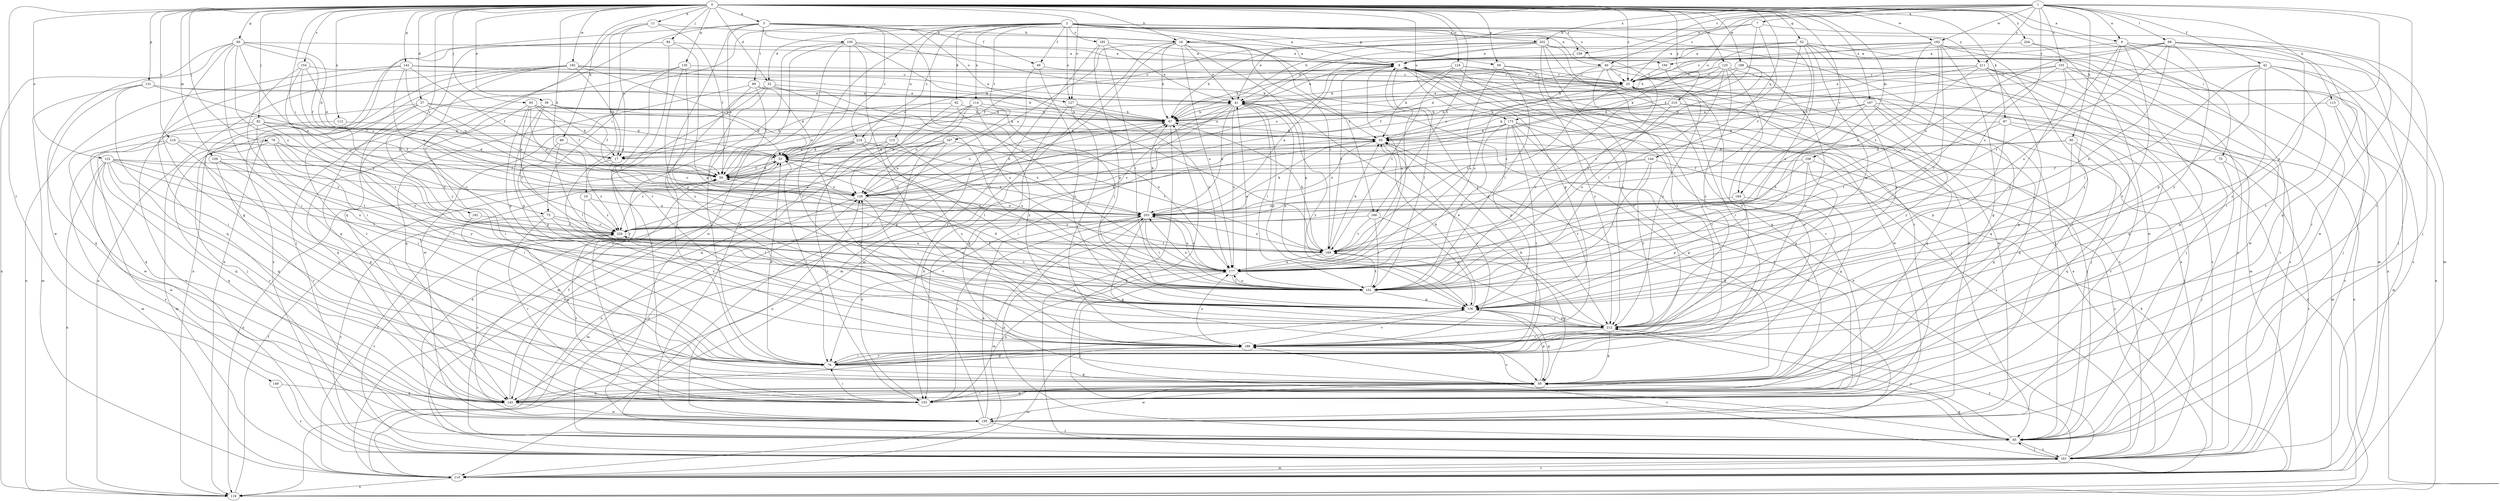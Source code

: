 strict digraph  {
0;
1;
2;
3;
6;
7;
8;
10;
11;
16;
17;
25;
27;
32;
33;
39;
40;
41;
42;
49;
50;
52;
56;
58;
59;
67;
70;
75;
76;
78;
82;
83;
84;
85;
87;
89;
90;
92;
93;
98;
99;
100;
101;
108;
109;
110;
112;
113;
114;
115;
119;
122;
124;
125;
127;
128;
131;
135;
136;
142;
144;
145;
149;
153;
154;
155;
159;
160;
161;
166;
167;
169;
173;
177;
182;
184;
185;
186;
188;
192;
193;
195;
197;
202;
203;
204;
210;
211;
212;
218;
219;
220;
0 -> 3  [label=a];
0 -> 6  [label=a];
0 -> 10  [label=b];
0 -> 11  [label=b];
0 -> 16  [label=b];
0 -> 25  [label=c];
0 -> 27  [label=d];
0 -> 32  [label=d];
0 -> 39  [label=e];
0 -> 52  [label=g];
0 -> 56  [label=g];
0 -> 58  [label=g];
0 -> 70  [label=i];
0 -> 75  [label=i];
0 -> 78  [label=j];
0 -> 82  [label=j];
0 -> 83  [label=j];
0 -> 84  [label=j];
0 -> 87  [label=k];
0 -> 89  [label=k];
0 -> 108  [label=m];
0 -> 109  [label=m];
0 -> 112  [label=n];
0 -> 122  [label=o];
0 -> 124  [label=o];
0 -> 125  [label=o];
0 -> 127  [label=o];
0 -> 131  [label=p];
0 -> 135  [label=p];
0 -> 142  [label=q];
0 -> 144  [label=q];
0 -> 149  [label=r];
0 -> 154  [label=s];
0 -> 166  [label=t];
0 -> 173  [label=u];
0 -> 182  [label=v];
0 -> 184  [label=v];
0 -> 188  [label=w];
0 -> 192  [label=w];
0 -> 193  [label=w];
0 -> 197  [label=x];
0 -> 204  [label=y];
0 -> 210  [label=y];
0 -> 218  [label=z];
1 -> 6  [label=a];
1 -> 7  [label=a];
1 -> 25  [label=c];
1 -> 40  [label=e];
1 -> 42  [label=f];
1 -> 67  [label=h];
1 -> 90  [label=k];
1 -> 98  [label=l];
1 -> 113  [label=n];
1 -> 136  [label=p];
1 -> 153  [label=r];
1 -> 155  [label=s];
1 -> 159  [label=s];
1 -> 173  [label=u];
1 -> 177  [label=u];
1 -> 193  [label=w];
1 -> 202  [label=x];
1 -> 211  [label=y];
2 -> 8  [label=a];
2 -> 32  [label=d];
2 -> 40  [label=e];
2 -> 49  [label=f];
2 -> 58  [label=g];
2 -> 75  [label=i];
2 -> 92  [label=k];
2 -> 114  [label=n];
2 -> 115  [label=n];
2 -> 127  [label=o];
2 -> 159  [label=s];
2 -> 166  [label=t];
2 -> 167  [label=t];
2 -> 184  [label=v];
2 -> 185  [label=v];
2 -> 195  [label=w];
2 -> 202  [label=x];
2 -> 211  [label=y];
2 -> 219  [label=z];
3 -> 16  [label=b];
3 -> 49  [label=f];
3 -> 99  [label=l];
3 -> 100  [label=l];
3 -> 119  [label=n];
3 -> 127  [label=o];
3 -> 128  [label=o];
3 -> 145  [label=q];
3 -> 160  [label=s];
3 -> 177  [label=u];
3 -> 186  [label=v];
3 -> 219  [label=z];
6 -> 85  [label=j];
6 -> 110  [label=m];
6 -> 160  [label=s];
6 -> 177  [label=u];
6 -> 186  [label=v];
6 -> 195  [label=w];
6 -> 212  [label=y];
7 -> 16  [label=b];
7 -> 41  [label=e];
7 -> 50  [label=f];
7 -> 85  [label=j];
7 -> 128  [label=o];
8 -> 25  [label=c];
8 -> 33  [label=d];
8 -> 41  [label=e];
8 -> 85  [label=j];
8 -> 101  [label=l];
8 -> 136  [label=p];
8 -> 153  [label=r];
8 -> 161  [label=s];
8 -> 169  [label=t];
8 -> 177  [label=u];
8 -> 195  [label=w];
10 -> 186  [label=v];
10 -> 203  [label=x];
10 -> 220  [label=z];
11 -> 16  [label=b];
11 -> 17  [label=b];
11 -> 50  [label=f];
11 -> 101  [label=l];
11 -> 186  [label=v];
16 -> 8  [label=a];
16 -> 41  [label=e];
16 -> 67  [label=h];
16 -> 110  [label=m];
16 -> 128  [label=o];
16 -> 136  [label=p];
16 -> 145  [label=q];
16 -> 169  [label=t];
16 -> 177  [label=u];
16 -> 212  [label=y];
17 -> 128  [label=o];
17 -> 220  [label=z];
25 -> 41  [label=e];
25 -> 85  [label=j];
25 -> 93  [label=k];
25 -> 145  [label=q];
25 -> 169  [label=t];
27 -> 33  [label=d];
27 -> 67  [label=h];
27 -> 76  [label=i];
27 -> 85  [label=j];
27 -> 128  [label=o];
27 -> 161  [label=s];
32 -> 41  [label=e];
32 -> 76  [label=i];
32 -> 101  [label=l];
32 -> 153  [label=r];
32 -> 177  [label=u];
32 -> 195  [label=w];
33 -> 50  [label=f];
33 -> 76  [label=i];
33 -> 119  [label=n];
33 -> 203  [label=x];
33 -> 220  [label=z];
39 -> 33  [label=d];
39 -> 50  [label=f];
39 -> 67  [label=h];
39 -> 136  [label=p];
39 -> 145  [label=q];
39 -> 169  [label=t];
40 -> 25  [label=c];
40 -> 67  [label=h];
40 -> 76  [label=i];
40 -> 110  [label=m];
40 -> 177  [label=u];
40 -> 186  [label=v];
40 -> 195  [label=w];
41 -> 67  [label=h];
41 -> 76  [label=i];
41 -> 101  [label=l];
41 -> 136  [label=p];
41 -> 153  [label=r];
41 -> 177  [label=u];
41 -> 203  [label=x];
41 -> 212  [label=y];
42 -> 25  [label=c];
42 -> 50  [label=f];
42 -> 85  [label=j];
42 -> 101  [label=l];
42 -> 119  [label=n];
42 -> 136  [label=p];
42 -> 186  [label=v];
42 -> 212  [label=y];
49 -> 25  [label=c];
49 -> 110  [label=m];
49 -> 212  [label=y];
50 -> 33  [label=d];
50 -> 41  [label=e];
50 -> 128  [label=o];
52 -> 8  [label=a];
52 -> 33  [label=d];
52 -> 110  [label=m];
52 -> 128  [label=o];
52 -> 136  [label=p];
52 -> 161  [label=s];
52 -> 169  [label=t];
52 -> 177  [label=u];
52 -> 212  [label=y];
56 -> 8  [label=a];
56 -> 17  [label=b];
56 -> 50  [label=f];
56 -> 59  [label=g];
56 -> 76  [label=i];
56 -> 119  [label=n];
56 -> 195  [label=w];
56 -> 203  [label=x];
56 -> 220  [label=z];
58 -> 25  [label=c];
58 -> 101  [label=l];
58 -> 177  [label=u];
58 -> 212  [label=y];
59 -> 136  [label=p];
59 -> 145  [label=q];
59 -> 153  [label=r];
59 -> 186  [label=v];
59 -> 195  [label=w];
67 -> 93  [label=k];
67 -> 128  [label=o];
67 -> 161  [label=s];
70 -> 50  [label=f];
70 -> 85  [label=j];
70 -> 161  [label=s];
75 -> 101  [label=l];
75 -> 153  [label=r];
75 -> 161  [label=s];
75 -> 177  [label=u];
75 -> 220  [label=z];
76 -> 25  [label=c];
76 -> 33  [label=d];
76 -> 59  [label=g];
76 -> 93  [label=k];
76 -> 186  [label=v];
78 -> 33  [label=d];
78 -> 76  [label=i];
78 -> 110  [label=m];
78 -> 145  [label=q];
78 -> 177  [label=u];
78 -> 212  [label=y];
82 -> 50  [label=f];
82 -> 76  [label=i];
82 -> 93  [label=k];
82 -> 145  [label=q];
82 -> 169  [label=t];
82 -> 195  [label=w];
82 -> 203  [label=x];
83 -> 17  [label=b];
83 -> 50  [label=f];
83 -> 67  [label=h];
83 -> 76  [label=i];
83 -> 93  [label=k];
83 -> 128  [label=o];
83 -> 136  [label=p];
83 -> 220  [label=z];
84 -> 8  [label=a];
84 -> 85  [label=j];
84 -> 119  [label=n];
84 -> 136  [label=p];
84 -> 186  [label=v];
85 -> 33  [label=d];
85 -> 59  [label=g];
85 -> 67  [label=h];
85 -> 128  [label=o];
85 -> 161  [label=s];
85 -> 203  [label=x];
85 -> 212  [label=y];
87 -> 85  [label=j];
87 -> 93  [label=k];
87 -> 110  [label=m];
87 -> 136  [label=p];
87 -> 169  [label=t];
89 -> 33  [label=d];
89 -> 101  [label=l];
89 -> 136  [label=p];
90 -> 17  [label=b];
90 -> 33  [label=d];
90 -> 59  [label=g];
90 -> 145  [label=q];
90 -> 153  [label=r];
92 -> 17  [label=b];
92 -> 67  [label=h];
92 -> 128  [label=o];
92 -> 177  [label=u];
93 -> 33  [label=d];
93 -> 186  [label=v];
93 -> 203  [label=x];
98 -> 8  [label=a];
98 -> 25  [label=c];
98 -> 59  [label=g];
98 -> 76  [label=i];
98 -> 153  [label=r];
98 -> 169  [label=t];
98 -> 177  [label=u];
98 -> 203  [label=x];
98 -> 212  [label=y];
99 -> 33  [label=d];
99 -> 41  [label=e];
99 -> 50  [label=f];
99 -> 76  [label=i];
99 -> 145  [label=q];
100 -> 8  [label=a];
100 -> 50  [label=f];
100 -> 85  [label=j];
100 -> 93  [label=k];
100 -> 169  [label=t];
100 -> 186  [label=v];
100 -> 195  [label=w];
100 -> 212  [label=y];
101 -> 25  [label=c];
101 -> 41  [label=e];
101 -> 136  [label=p];
101 -> 169  [label=t];
101 -> 177  [label=u];
101 -> 203  [label=x];
101 -> 220  [label=z];
108 -> 50  [label=f];
108 -> 101  [label=l];
108 -> 161  [label=s];
108 -> 203  [label=x];
108 -> 212  [label=y];
109 -> 50  [label=f];
109 -> 76  [label=i];
109 -> 153  [label=r];
109 -> 169  [label=t];
110 -> 8  [label=a];
110 -> 50  [label=f];
110 -> 93  [label=k];
110 -> 119  [label=n];
110 -> 161  [label=s];
112 -> 93  [label=k];
112 -> 153  [label=r];
113 -> 67  [label=h];
113 -> 110  [label=m];
113 -> 161  [label=s];
114 -> 67  [label=h];
114 -> 101  [label=l];
114 -> 110  [label=m];
114 -> 128  [label=o];
114 -> 145  [label=q];
114 -> 212  [label=y];
115 -> 17  [label=b];
115 -> 153  [label=r];
115 -> 177  [label=u];
115 -> 212  [label=y];
119 -> 50  [label=f];
122 -> 50  [label=f];
122 -> 59  [label=g];
122 -> 101  [label=l];
122 -> 119  [label=n];
122 -> 145  [label=q];
122 -> 153  [label=r];
122 -> 177  [label=u];
122 -> 195  [label=w];
122 -> 203  [label=x];
124 -> 25  [label=c];
124 -> 67  [label=h];
124 -> 93  [label=k];
124 -> 169  [label=t];
124 -> 186  [label=v];
124 -> 195  [label=w];
125 -> 25  [label=c];
125 -> 50  [label=f];
125 -> 67  [label=h];
125 -> 101  [label=l];
125 -> 145  [label=q];
125 -> 186  [label=v];
125 -> 212  [label=y];
127 -> 59  [label=g];
127 -> 67  [label=h];
127 -> 177  [label=u];
127 -> 186  [label=v];
128 -> 67  [label=h];
128 -> 110  [label=m];
128 -> 186  [label=v];
128 -> 203  [label=x];
131 -> 41  [label=e];
131 -> 50  [label=f];
131 -> 67  [label=h];
131 -> 76  [label=i];
131 -> 110  [label=m];
131 -> 145  [label=q];
135 -> 25  [label=c];
135 -> 136  [label=p];
135 -> 145  [label=q];
135 -> 153  [label=r];
135 -> 212  [label=y];
136 -> 33  [label=d];
136 -> 41  [label=e];
136 -> 50  [label=f];
136 -> 59  [label=g];
136 -> 93  [label=k];
136 -> 186  [label=v];
136 -> 212  [label=y];
142 -> 25  [label=c];
142 -> 41  [label=e];
142 -> 50  [label=f];
142 -> 119  [label=n];
142 -> 128  [label=o];
142 -> 145  [label=q];
142 -> 203  [label=x];
144 -> 50  [label=f];
144 -> 59  [label=g];
144 -> 101  [label=l];
144 -> 212  [label=y];
144 -> 220  [label=z];
145 -> 50  [label=f];
145 -> 136  [label=p];
145 -> 195  [label=w];
149 -> 145  [label=q];
149 -> 161  [label=s];
153 -> 59  [label=g];
153 -> 76  [label=i];
153 -> 128  [label=o];
153 -> 177  [label=u];
153 -> 220  [label=z];
154 -> 25  [label=c];
154 -> 33  [label=d];
154 -> 76  [label=i];
154 -> 128  [label=o];
154 -> 220  [label=z];
155 -> 25  [label=c];
155 -> 33  [label=d];
155 -> 59  [label=g];
155 -> 136  [label=p];
155 -> 161  [label=s];
155 -> 177  [label=u];
155 -> 195  [label=w];
159 -> 101  [label=l];
159 -> 128  [label=o];
160 -> 25  [label=c];
160 -> 212  [label=y];
161 -> 8  [label=a];
161 -> 41  [label=e];
161 -> 85  [label=j];
161 -> 110  [label=m];
161 -> 186  [label=v];
161 -> 212  [label=y];
161 -> 220  [label=z];
166 -> 101  [label=l];
166 -> 136  [label=p];
166 -> 169  [label=t];
166 -> 220  [label=z];
167 -> 33  [label=d];
167 -> 85  [label=j];
167 -> 119  [label=n];
167 -> 128  [label=o];
167 -> 169  [label=t];
167 -> 220  [label=z];
169 -> 33  [label=d];
169 -> 59  [label=g];
169 -> 67  [label=h];
169 -> 93  [label=k];
169 -> 177  [label=u];
169 -> 203  [label=x];
173 -> 59  [label=g];
173 -> 76  [label=i];
173 -> 93  [label=k];
173 -> 101  [label=l];
173 -> 136  [label=p];
173 -> 153  [label=r];
173 -> 161  [label=s];
173 -> 186  [label=v];
173 -> 220  [label=z];
177 -> 8  [label=a];
177 -> 85  [label=j];
177 -> 101  [label=l];
177 -> 203  [label=x];
182 -> 59  [label=g];
182 -> 220  [label=z];
184 -> 76  [label=i];
184 -> 136  [label=p];
184 -> 203  [label=x];
185 -> 8  [label=a];
185 -> 41  [label=e];
185 -> 101  [label=l];
185 -> 136  [label=p];
185 -> 153  [label=r];
186 -> 76  [label=i];
186 -> 110  [label=m];
186 -> 177  [label=u];
188 -> 25  [label=c];
188 -> 93  [label=k];
188 -> 161  [label=s];
188 -> 169  [label=t];
188 -> 186  [label=v];
192 -> 17  [label=b];
192 -> 25  [label=c];
192 -> 33  [label=d];
192 -> 67  [label=h];
192 -> 119  [label=n];
192 -> 153  [label=r];
192 -> 161  [label=s];
192 -> 212  [label=y];
193 -> 8  [label=a];
193 -> 41  [label=e];
193 -> 59  [label=g];
193 -> 67  [label=h];
193 -> 101  [label=l];
193 -> 153  [label=r];
193 -> 161  [label=s];
193 -> 169  [label=t];
193 -> 220  [label=z];
195 -> 67  [label=h];
195 -> 85  [label=j];
195 -> 93  [label=k];
195 -> 128  [label=o];
195 -> 203  [label=x];
195 -> 220  [label=z];
197 -> 67  [label=h];
197 -> 101  [label=l];
197 -> 119  [label=n];
197 -> 145  [label=q];
197 -> 203  [label=x];
197 -> 212  [label=y];
202 -> 8  [label=a];
202 -> 50  [label=f];
202 -> 67  [label=h];
202 -> 76  [label=i];
202 -> 85  [label=j];
202 -> 128  [label=o];
202 -> 145  [label=q];
202 -> 153  [label=r];
202 -> 212  [label=y];
203 -> 8  [label=a];
203 -> 59  [label=g];
203 -> 67  [label=h];
203 -> 93  [label=k];
203 -> 101  [label=l];
203 -> 110  [label=m];
203 -> 153  [label=r];
203 -> 177  [label=u];
203 -> 220  [label=z];
204 -> 8  [label=a];
204 -> 119  [label=n];
204 -> 195  [label=w];
210 -> 67  [label=h];
210 -> 85  [label=j];
210 -> 93  [label=k];
210 -> 119  [label=n];
210 -> 177  [label=u];
211 -> 17  [label=b];
211 -> 25  [label=c];
211 -> 41  [label=e];
211 -> 59  [label=g];
211 -> 85  [label=j];
211 -> 145  [label=q];
211 -> 161  [label=s];
211 -> 203  [label=x];
212 -> 41  [label=e];
212 -> 59  [label=g];
212 -> 136  [label=p];
212 -> 186  [label=v];
218 -> 17  [label=b];
218 -> 59  [label=g];
218 -> 110  [label=m];
218 -> 161  [label=s];
218 -> 220  [label=z];
219 -> 33  [label=d];
219 -> 50  [label=f];
219 -> 101  [label=l];
219 -> 161  [label=s];
219 -> 186  [label=v];
219 -> 203  [label=x];
220 -> 93  [label=k];
220 -> 169  [label=t];
}
